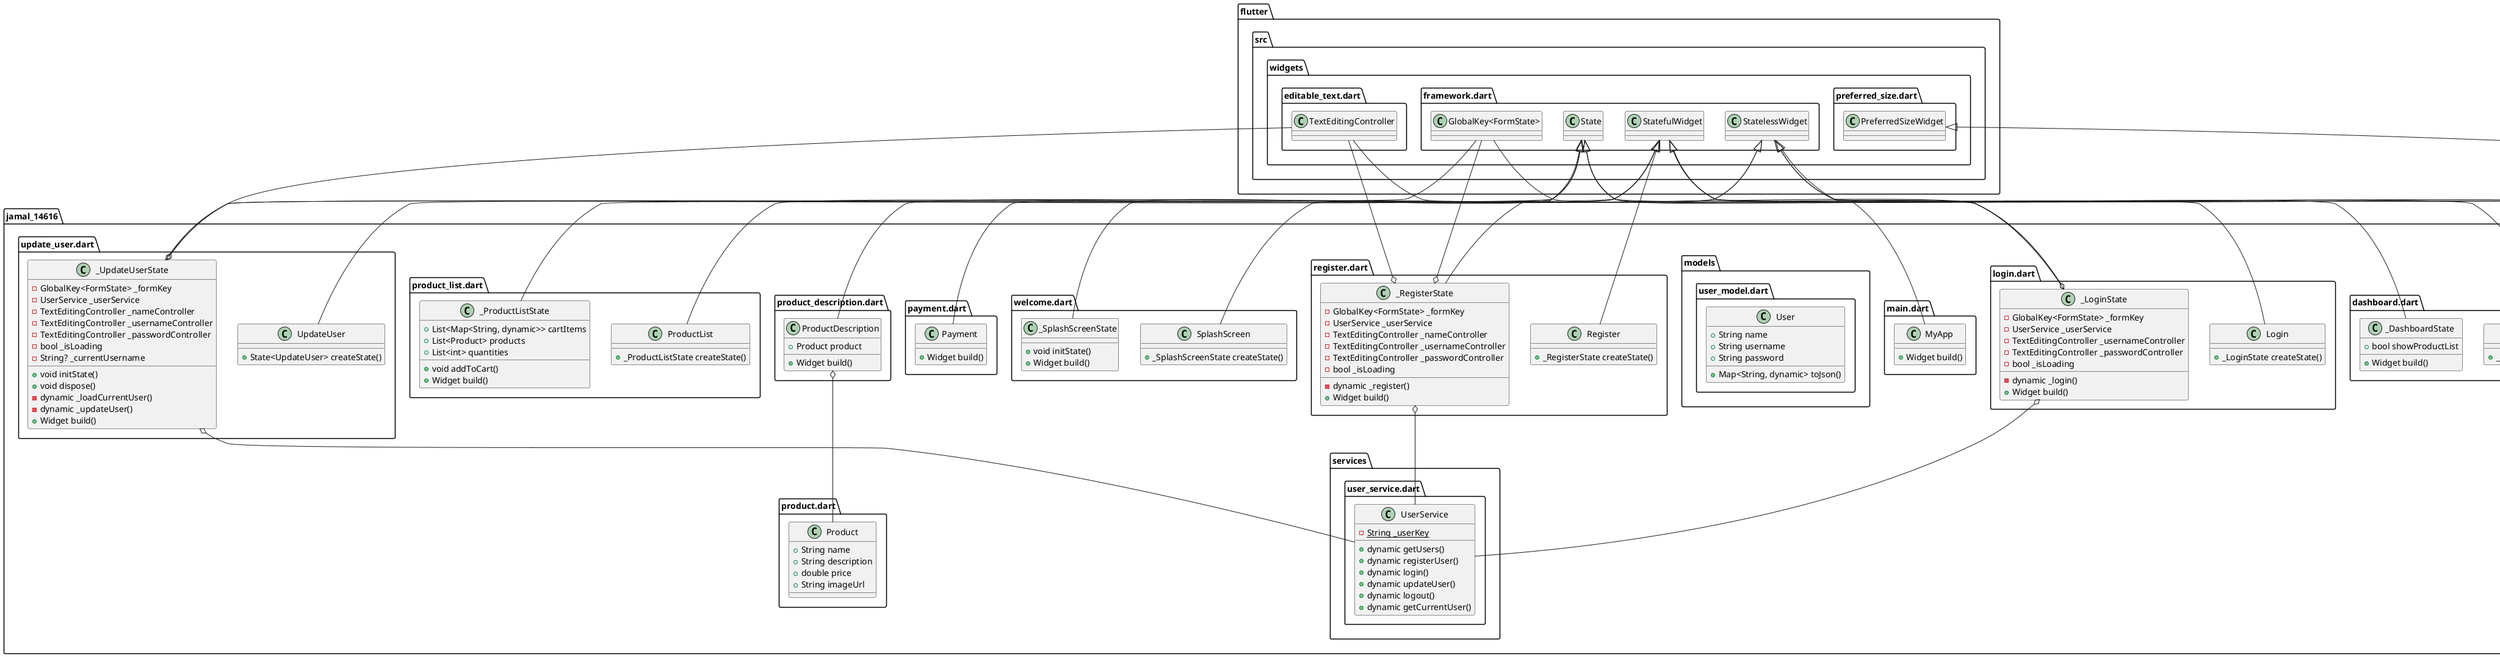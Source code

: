 @startuml
set namespaceSeparator ::

class "jamal_14616::app_bar.dart::CustomAppBar" {
  +Size preferredSize
  +Widget build()
  -dynamic _launchWhatsApp()
  -dynamic _launchMaps()
  -void _showErrorDialog()
  -void _logout()
}

"jamal_14616::app_bar.dart::CustomAppBar" o-- "dart::ui::Size"
"flutter::src::widgets::framework.dart::StatelessWidget" <|-- "jamal_14616::app_bar.dart::CustomAppBar"
"flutter::src::widgets::preferred_size.dart::PreferredSizeWidget" <|-- "jamal_14616::app_bar.dart::CustomAppBar"

class "jamal_14616::cart.dart::Cart" {
  +List<Map<String, dynamic>> cartItems
  +_CartState createState()
}

"flutter::src::widgets::framework.dart::StatefulWidget" <|-- "jamal_14616::cart.dart::Cart"

class "jamal_14616::cart.dart::_CartState" {
  -void _removeItem()
  -void _decreaseQuantity()
  +Widget build()
}

"flutter::src::widgets::framework.dart::State" <|-- "jamal_14616::cart.dart::_CartState"

class "jamal_14616::checkout.dart::Checkout" {
  +Widget build()
  -Widget _buildTextField()
}

"flutter::src::widgets::framework.dart::StatelessWidget" <|-- "jamal_14616::checkout.dart::Checkout"

class "jamal_14616::dashboard.dart::Dashboard" {
  +_DashboardState createState()
}

"flutter::src::widgets::framework.dart::StatefulWidget" <|-- "jamal_14616::dashboard.dart::Dashboard"

class "jamal_14616::dashboard.dart::_DashboardState" {
  +bool showProductList
  +Widget build()
}

"flutter::src::widgets::framework.dart::State" <|-- "jamal_14616::dashboard.dart::_DashboardState"

class "jamal_14616::login.dart::Login" {
  +_LoginState createState()
}

"flutter::src::widgets::framework.dart::StatefulWidget" <|-- "jamal_14616::login.dart::Login"

class "jamal_14616::login.dart::_LoginState" {
  -GlobalKey<FormState> _formKey
  -UserService _userService
  -TextEditingController _usernameController
  -TextEditingController _passwordController
  -bool _isLoading
  -dynamic _login()
  +Widget build()
}

"jamal_14616::login.dart::_LoginState" o-- "flutter::src::widgets::framework.dart::GlobalKey<FormState>"
"jamal_14616::login.dart::_LoginState" o-- "jamal_14616::services::user_service.dart::UserService"
"jamal_14616::login.dart::_LoginState" o-- "flutter::src::widgets::editable_text.dart::TextEditingController"
"flutter::src::widgets::framework.dart::State" <|-- "jamal_14616::login.dart::_LoginState"

class "jamal_14616::main.dart::MyApp" {
  +Widget build()
}

"flutter::src::widgets::framework.dart::StatelessWidget" <|-- "jamal_14616::main.dart::MyApp"

class "jamal_14616::models::user_model.dart::User" {
  +String name
  +String username
  +String password
  +Map<String, dynamic> toJson()
}

class "jamal_14616::payment.dart::Payment" {
  +Widget build()
}

"flutter::src::widgets::framework.dart::StatelessWidget" <|-- "jamal_14616::payment.dart::Payment"

class "jamal_14616::product.dart::Product" {
  +String name
  +String description
  +double price
  +String imageUrl
}

class "jamal_14616::product_description.dart::ProductDescription" {
  +Product product
  +Widget build()
}

"jamal_14616::product_description.dart::ProductDescription" o-- "jamal_14616::product.dart::Product"
"flutter::src::widgets::framework.dart::StatelessWidget" <|-- "jamal_14616::product_description.dart::ProductDescription"

class "jamal_14616::product_list.dart::ProductList" {
  +_ProductListState createState()
}

"flutter::src::widgets::framework.dart::StatefulWidget" <|-- "jamal_14616::product_list.dart::ProductList"

class "jamal_14616::product_list.dart::_ProductListState" {
  +List<Map<String, dynamic>> cartItems
  +List<Product> products
  +List<int> quantities
  +void addToCart()
  +Widget build()
}

"flutter::src::widgets::framework.dart::State" <|-- "jamal_14616::product_list.dart::_ProductListState"

class "jamal_14616::register.dart::Register" {
  +_RegisterState createState()
}

"flutter::src::widgets::framework.dart::StatefulWidget" <|-- "jamal_14616::register.dart::Register"

class "jamal_14616::register.dart::_RegisterState" {
  -GlobalKey<FormState> _formKey
  -UserService _userService
  -TextEditingController _nameController
  -TextEditingController _usernameController
  -TextEditingController _passwordController
  -bool _isLoading
  -dynamic _register()
  +Widget build()
}

"jamal_14616::register.dart::_RegisterState" o-- "flutter::src::widgets::framework.dart::GlobalKey<FormState>"
"jamal_14616::register.dart::_RegisterState" o-- "jamal_14616::services::user_service.dart::UserService"
"jamal_14616::register.dart::_RegisterState" o-- "flutter::src::widgets::editable_text.dart::TextEditingController"
"flutter::src::widgets::framework.dart::State" <|-- "jamal_14616::register.dart::_RegisterState"

class "jamal_14616::services::user_service.dart::UserService" {
  {static} -String _userKey
  +dynamic getUsers()
  +dynamic registerUser()
  +dynamic login()
  +dynamic updateUser()
  +dynamic logout()
  +dynamic getCurrentUser()
}

class "jamal_14616::update_user.dart::UpdateUser" {
  +State<UpdateUser> createState()
}

"flutter::src::widgets::framework.dart::StatefulWidget" <|-- "jamal_14616::update_user.dart::UpdateUser"

class "jamal_14616::update_user.dart::_UpdateUserState" {
  -GlobalKey<FormState> _formKey
  -UserService _userService
  -TextEditingController _nameController
  -TextEditingController _usernameController
  -TextEditingController _passwordController
  -bool _isLoading
  -String? _currentUsername
  +void initState()
  +void dispose()
  -dynamic _loadCurrentUser()
  -dynamic _updateUser()
  +Widget build()
}

"jamal_14616::update_user.dart::_UpdateUserState" o-- "flutter::src::widgets::framework.dart::GlobalKey<FormState>"
"jamal_14616::update_user.dart::_UpdateUserState" o-- "jamal_14616::services::user_service.dart::UserService"
"jamal_14616::update_user.dart::_UpdateUserState" o-- "flutter::src::widgets::editable_text.dart::TextEditingController"
"flutter::src::widgets::framework.dart::State" <|-- "jamal_14616::update_user.dart::_UpdateUserState"

class "jamal_14616::welcome.dart::SplashScreen" {
  +_SplashScreenState createState()
}

"flutter::src::widgets::framework.dart::StatefulWidget" <|-- "jamal_14616::welcome.dart::SplashScreen"

class "jamal_14616::welcome.dart::_SplashScreenState" {
  +void initState()
  +Widget build()
}

"flutter::src::widgets::framework.dart::State" <|-- "jamal_14616::welcome.dart::_SplashScreenState"


@enduml
